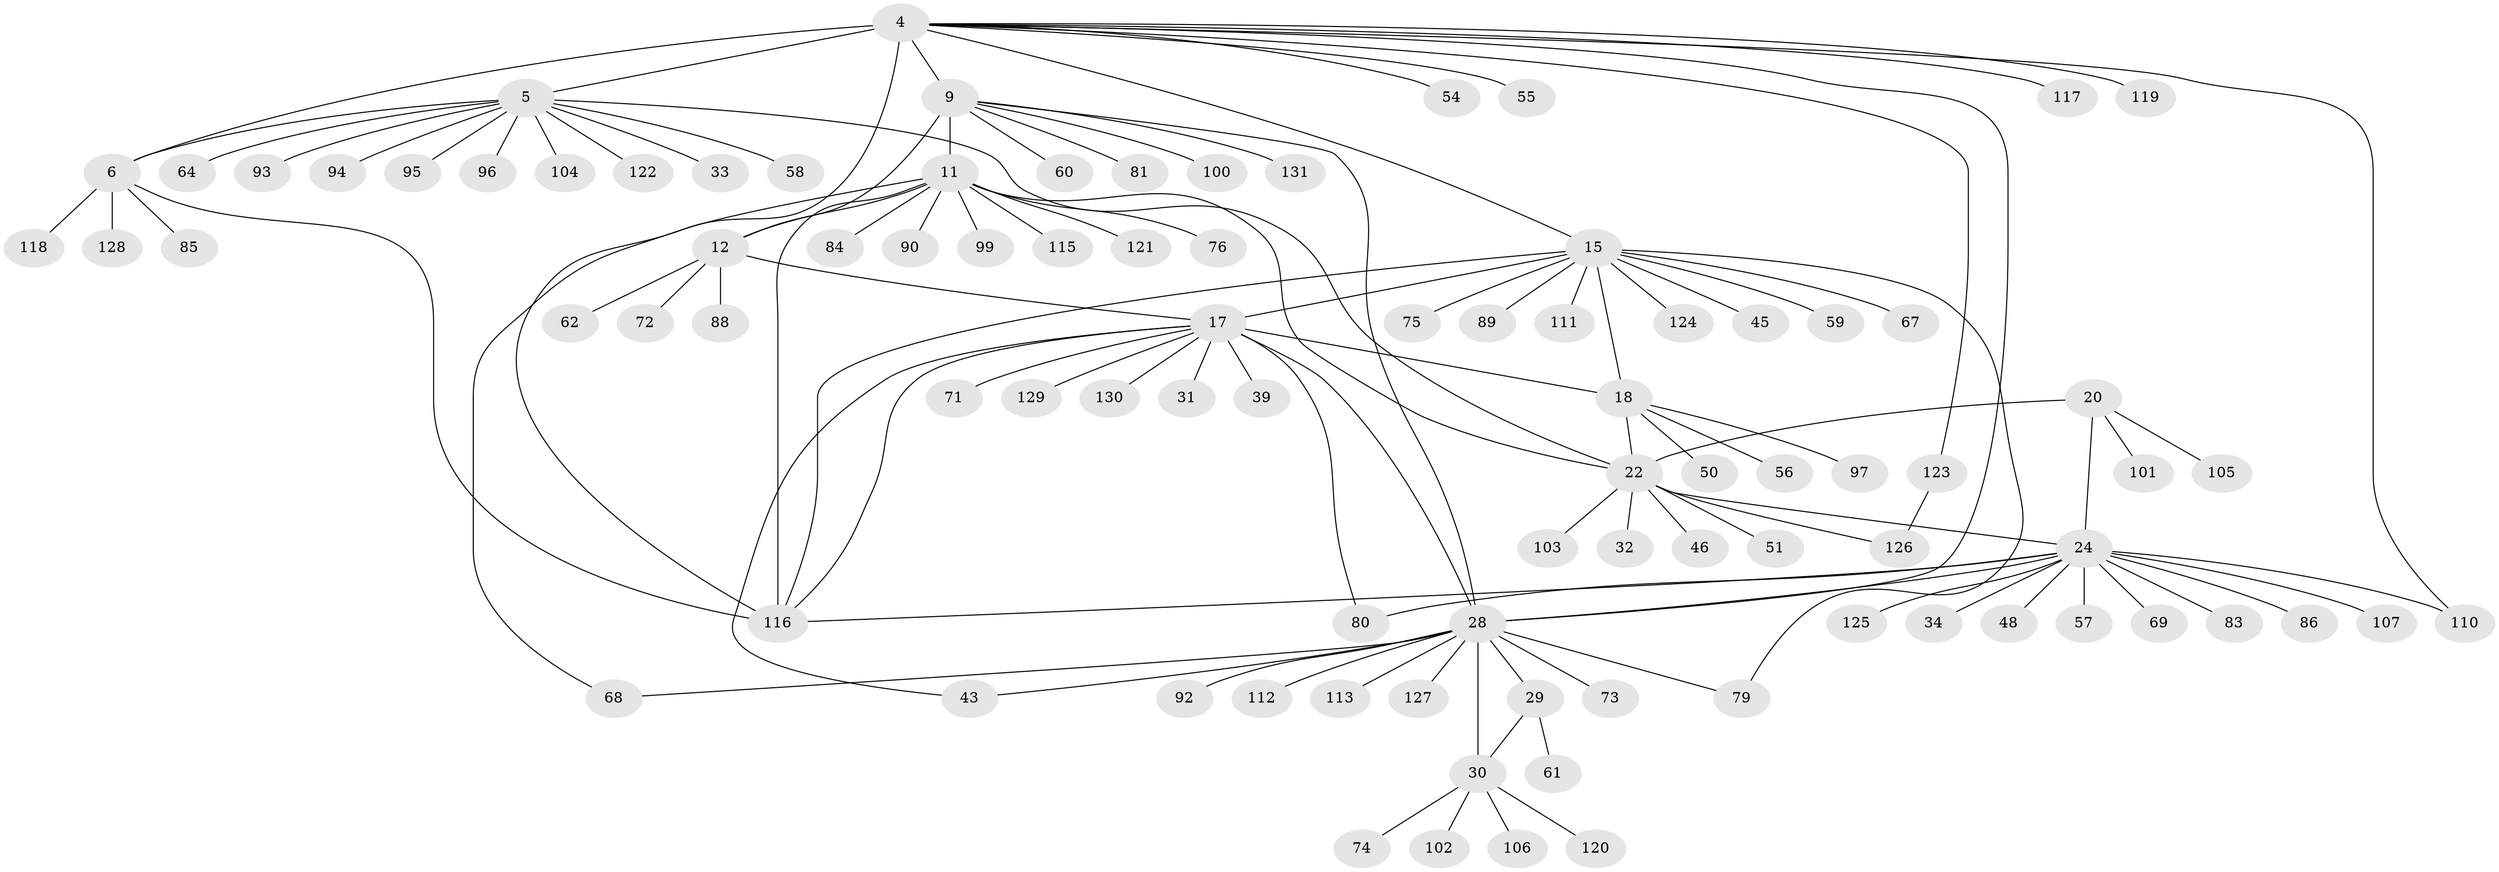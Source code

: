 // original degree distribution, {12: 0.030534351145038167, 10: 0.04580152671755725, 7: 0.06870229007633588, 8: 0.04580152671755725, 5: 0.015267175572519083, 11: 0.015267175572519083, 6: 0.007633587786259542, 1: 0.5419847328244275, 4: 0.022900763358778626, 2: 0.19083969465648856, 3: 0.015267175572519083}
// Generated by graph-tools (version 1.1) at 2025/57/03/04/25 21:57:30]
// undirected, 91 vertices, 112 edges
graph export_dot {
graph [start="1"]
  node [color=gray90,style=filled];
  4 [super="+2"];
  5 [super="+1"];
  6 [super="+3"];
  9 [super="+8"];
  11 [super="+10"];
  12 [super="+7"];
  15 [super="+14"];
  17 [super="+13"];
  18 [super="+16"];
  20 [super="+19"];
  22 [super="+21"];
  24 [super="+23"];
  28 [super="+25"];
  29 [super="+26"];
  30 [super="+27"];
  31;
  32;
  33;
  34;
  39;
  43;
  45;
  46;
  48;
  50;
  51;
  54;
  55;
  56;
  57;
  58;
  59;
  60;
  61;
  62 [super="+44"];
  64;
  67;
  68;
  69 [super="+66"];
  71;
  72;
  73;
  74;
  75;
  76;
  79;
  80;
  81;
  83;
  84;
  85;
  86;
  88;
  89;
  90;
  92;
  93;
  94 [super="+70"];
  95;
  96;
  97;
  99 [super="+98"];
  100;
  101;
  102 [super="+82"];
  103 [super="+78"];
  104;
  105;
  106 [super="+42"];
  107;
  110;
  111;
  112;
  113;
  115;
  116 [super="+47+52+77+91+108+114"];
  117;
  118;
  119;
  120 [super="+109"];
  121;
  122 [super="+87"];
  123;
  124;
  125;
  126;
  127;
  128 [super="+53"];
  129 [super="+63"];
  130;
  131 [super="+38"];
  4 -- 5 [weight=4];
  4 -- 6 [weight=4];
  4 -- 15;
  4 -- 28;
  4 -- 116;
  4 -- 119;
  4 -- 123;
  4 -- 9;
  4 -- 110;
  4 -- 117;
  4 -- 54;
  4 -- 55;
  5 -- 6 [weight=4];
  5 -- 33;
  5 -- 93;
  5 -- 104;
  5 -- 64;
  5 -- 96;
  5 -- 22;
  5 -- 58;
  5 -- 95;
  5 -- 94;
  5 -- 122;
  6 -- 85;
  6 -- 118;
  6 -- 128;
  6 -- 116;
  9 -- 11 [weight=4];
  9 -- 12 [weight=4];
  9 -- 60;
  9 -- 81;
  9 -- 100;
  9 -- 28;
  9 -- 131;
  11 -- 12 [weight=4];
  11 -- 22;
  11 -- 68;
  11 -- 84;
  11 -- 90;
  11 -- 121;
  11 -- 115;
  11 -- 76;
  11 -- 116 [weight=2];
  11 -- 99;
  12 -- 17;
  12 -- 88;
  12 -- 72;
  12 -- 62;
  15 -- 17 [weight=4];
  15 -- 18 [weight=4];
  15 -- 59;
  15 -- 67;
  15 -- 79;
  15 -- 111;
  15 -- 75;
  15 -- 45;
  15 -- 89;
  15 -- 124;
  15 -- 116;
  17 -- 18 [weight=4];
  17 -- 31;
  17 -- 71;
  17 -- 80;
  17 -- 130;
  17 -- 39;
  17 -- 43;
  17 -- 28;
  17 -- 129;
  17 -- 116;
  18 -- 56;
  18 -- 97;
  18 -- 50;
  18 -- 22;
  20 -- 22 [weight=4];
  20 -- 24 [weight=4];
  20 -- 101;
  20 -- 105;
  22 -- 24 [weight=4];
  22 -- 126;
  22 -- 32;
  22 -- 51;
  22 -- 46;
  22 -- 103;
  24 -- 28;
  24 -- 80;
  24 -- 86;
  24 -- 107;
  24 -- 110;
  24 -- 34;
  24 -- 48;
  24 -- 83;
  24 -- 57;
  24 -- 125;
  24 -- 69;
  24 -- 116;
  28 -- 29 [weight=4];
  28 -- 30 [weight=4];
  28 -- 43;
  28 -- 79;
  28 -- 113;
  28 -- 127;
  28 -- 68;
  28 -- 73;
  28 -- 112;
  28 -- 92;
  29 -- 30 [weight=4];
  29 -- 61;
  30 -- 74;
  30 -- 106;
  30 -- 102;
  30 -- 120;
  123 -- 126;
}
